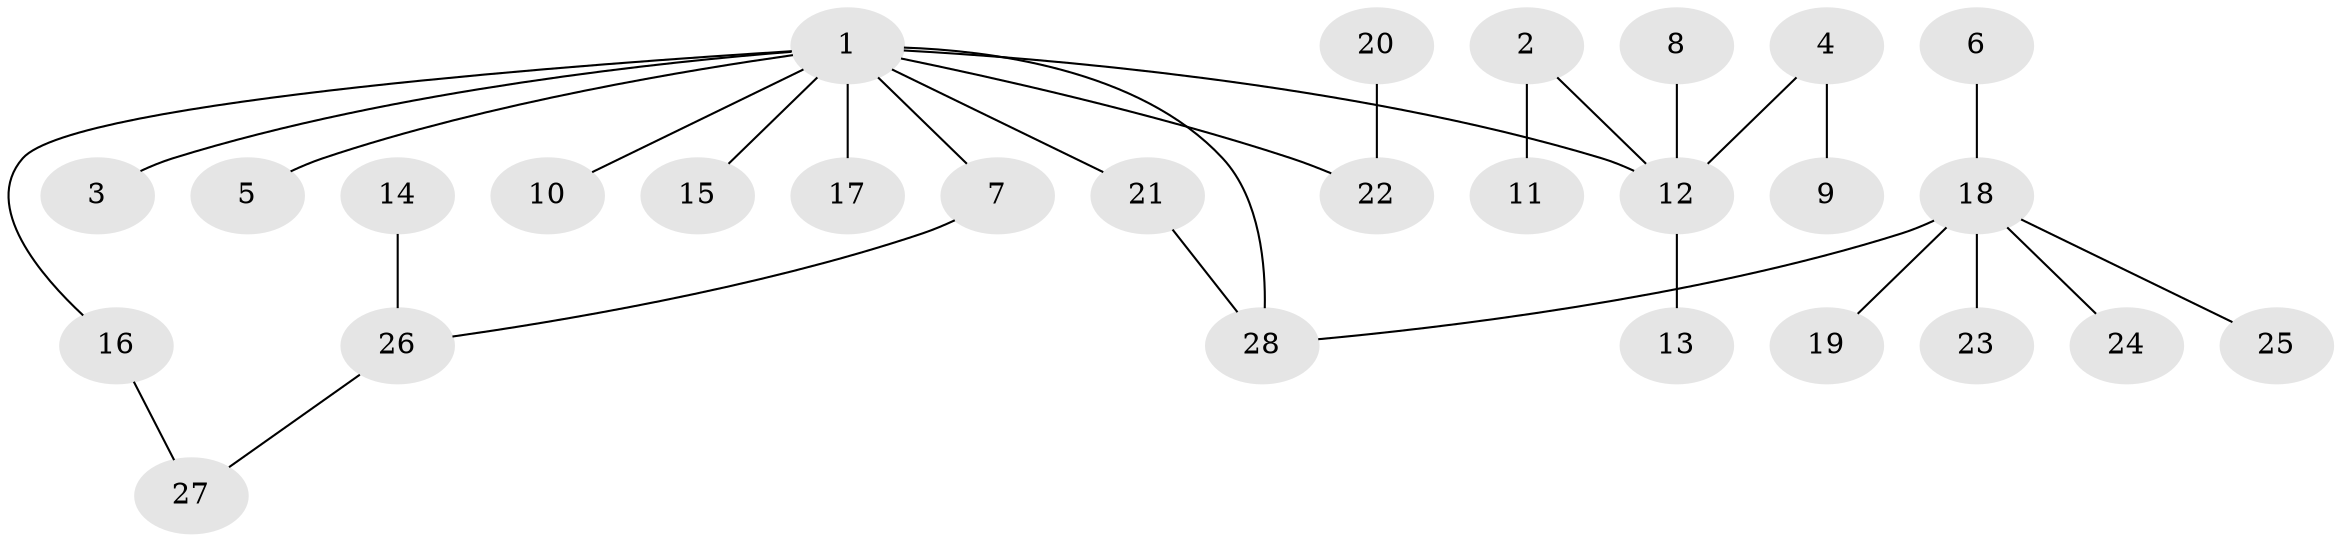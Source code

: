 // original degree distribution, {6: 0.017857142857142856, 4: 0.07142857142857142, 3: 0.08928571428571429, 5: 0.017857142857142856, 2: 0.375, 7: 0.017857142857142856, 1: 0.4107142857142857}
// Generated by graph-tools (version 1.1) at 2025/25/03/09/25 03:25:28]
// undirected, 28 vertices, 29 edges
graph export_dot {
graph [start="1"]
  node [color=gray90,style=filled];
  1;
  2;
  3;
  4;
  5;
  6;
  7;
  8;
  9;
  10;
  11;
  12;
  13;
  14;
  15;
  16;
  17;
  18;
  19;
  20;
  21;
  22;
  23;
  24;
  25;
  26;
  27;
  28;
  1 -- 3 [weight=1.0];
  1 -- 5 [weight=1.0];
  1 -- 7 [weight=1.0];
  1 -- 10 [weight=1.0];
  1 -- 12 [weight=1.0];
  1 -- 15 [weight=1.0];
  1 -- 16 [weight=1.0];
  1 -- 17 [weight=1.0];
  1 -- 21 [weight=1.0];
  1 -- 22 [weight=1.0];
  1 -- 28 [weight=1.0];
  2 -- 11 [weight=1.0];
  2 -- 12 [weight=1.0];
  4 -- 9 [weight=1.0];
  4 -- 12 [weight=1.0];
  6 -- 18 [weight=1.0];
  7 -- 26 [weight=1.0];
  8 -- 12 [weight=1.0];
  12 -- 13 [weight=1.0];
  14 -- 26 [weight=1.0];
  16 -- 27 [weight=1.0];
  18 -- 19 [weight=1.0];
  18 -- 23 [weight=1.0];
  18 -- 24 [weight=1.0];
  18 -- 25 [weight=1.0];
  18 -- 28 [weight=1.0];
  20 -- 22 [weight=1.0];
  21 -- 28 [weight=1.0];
  26 -- 27 [weight=1.0];
}
